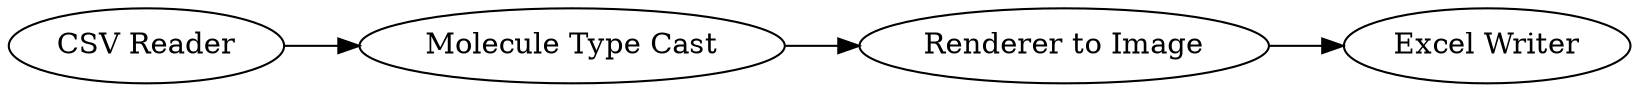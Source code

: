 digraph {
	31 -> 32
	27 -> 28
	28 -> 31
	27 [label="CSV Reader"]
	32 [label="Excel Writer"]
	28 [label="Molecule Type Cast"]
	31 [label="Renderer to Image"]
	rankdir=LR
}
